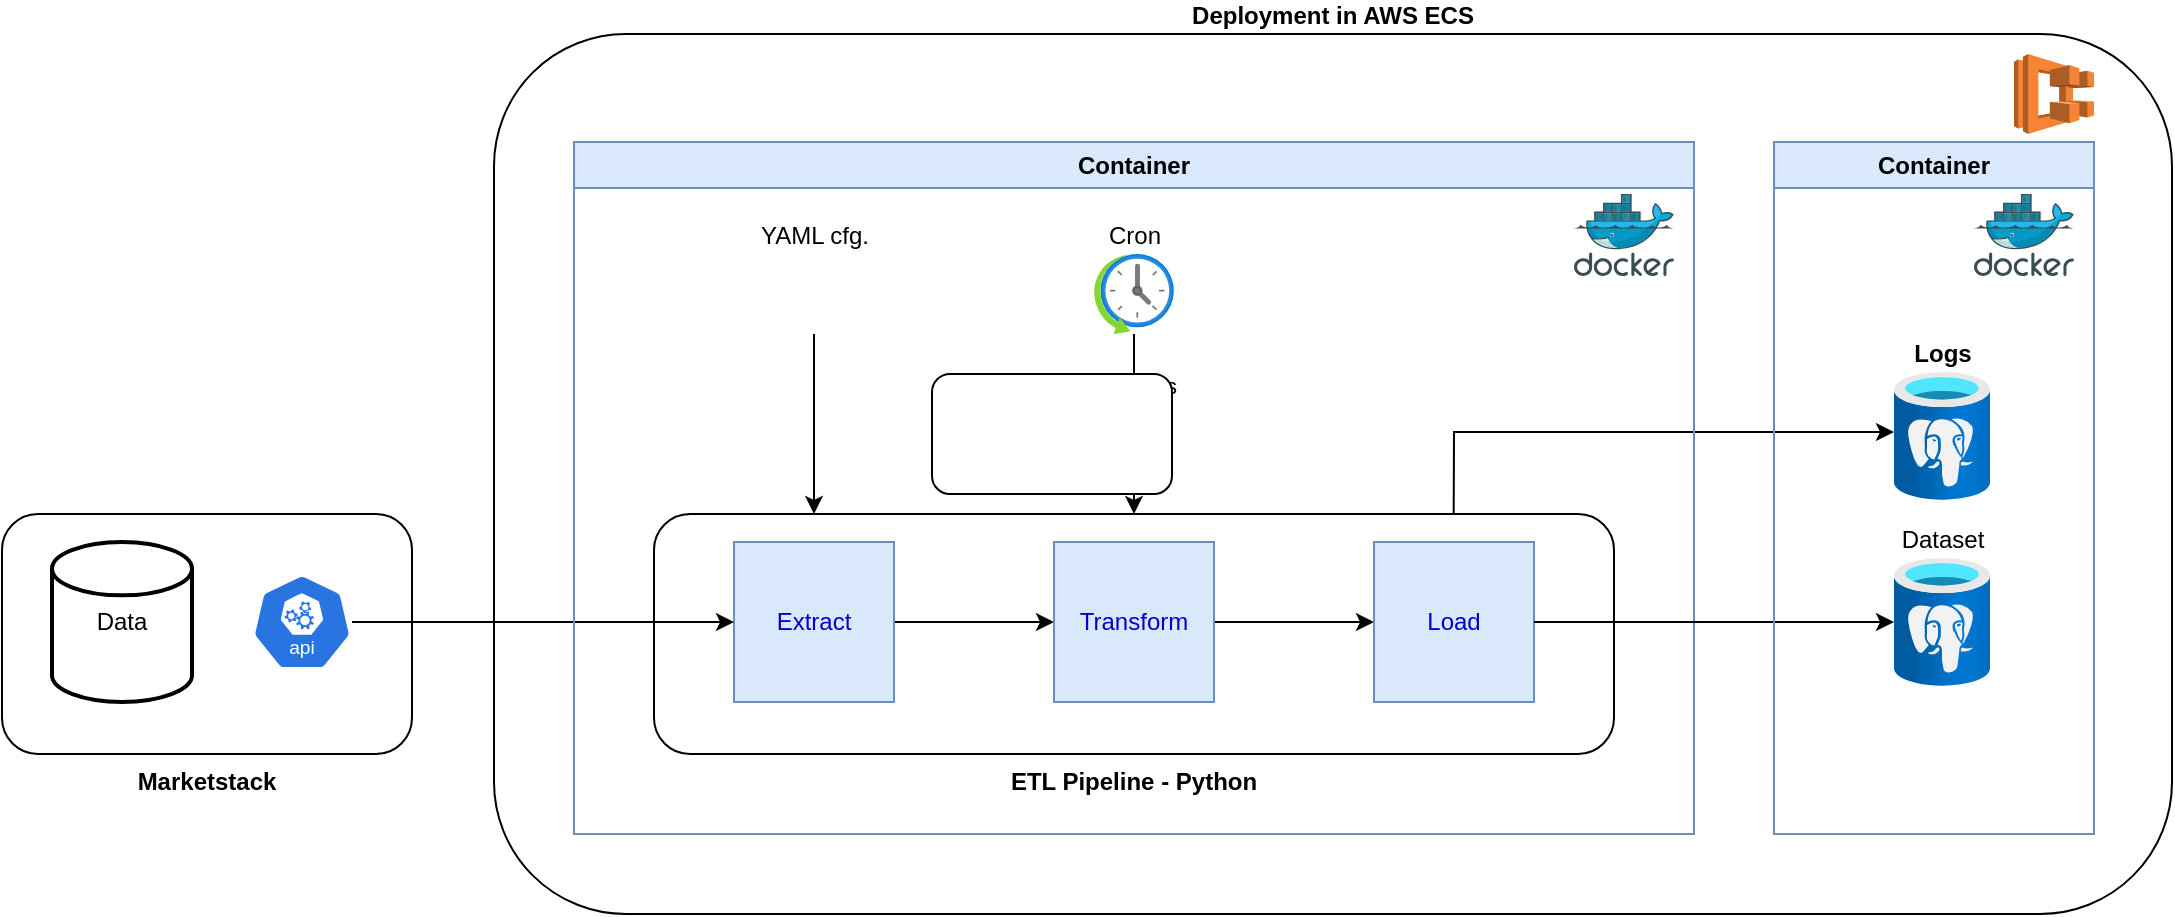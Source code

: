 <mxfile version="24.7.8">
  <diagram name="Page-1" id="Xf6VGhU0pZc0enxL77tq">
    <mxGraphModel dx="2074" dy="1125" grid="1" gridSize="10" guides="1" tooltips="1" connect="1" arrows="1" fold="1" page="1" pageScale="1" pageWidth="1169" pageHeight="827" math="0" shadow="0">
      <root>
        <mxCell id="0" />
        <mxCell id="1" parent="0" />
        <mxCell id="4_OFItTyOyLlhAxlVNDo-6" value="&lt;div&gt;&lt;b style=&quot;background-color: initial;&quot;&gt;Marketstack&lt;/b&gt;&lt;br&gt;&lt;/div&gt;" style="rounded=1;whiteSpace=wrap;html=1;align=center;verticalAlign=top;horizontal=1;labelPosition=center;verticalLabelPosition=bottom;" parent="1" vertex="1">
          <mxGeometry x="35" y="360" width="205" height="120" as="geometry" />
        </mxCell>
        <mxCell id="4_OFItTyOyLlhAxlVNDo-43" value="&lt;b&gt;Deployment in AWS ECS&lt;/b&gt;" style="rounded=1;whiteSpace=wrap;html=1;labelPosition=center;verticalLabelPosition=top;align=center;verticalAlign=bottom;" parent="1" vertex="1">
          <mxGeometry x="281" y="120" width="839" height="440" as="geometry" />
        </mxCell>
        <mxCell id="4_OFItTyOyLlhAxlVNDo-3" value="Data" style="strokeWidth=2;html=1;shape=mxgraph.flowchart.database;whiteSpace=wrap;" parent="1" vertex="1">
          <mxGeometry x="60" y="374" width="70" height="80" as="geometry" />
        </mxCell>
        <mxCell id="4_OFItTyOyLlhAxlVNDo-5" value="" style="aspect=fixed;sketch=0;html=1;dashed=0;whitespace=wrap;verticalLabelPosition=bottom;verticalAlign=top;fillColor=#2875E2;strokeColor=#ffffff;points=[[0.005,0.63,0],[0.1,0.2,0],[0.9,0.2,0],[0.5,0,0],[0.995,0.63,0],[0.72,0.99,0],[0.5,1,0],[0.28,0.99,0]];shape=mxgraph.kubernetes.icon2;kubernetesLabel=1;prIcon=api" parent="1" vertex="1">
          <mxGeometry x="160" y="390" width="50" height="48" as="geometry" />
        </mxCell>
        <mxCell id="4_OFItTyOyLlhAxlVNDo-12" value="&lt;div&gt;&lt;b style=&quot;background-color: initial;&quot;&gt;ETL Pipeline - Python&lt;/b&gt;&lt;br&gt;&lt;/div&gt;" style="rounded=1;whiteSpace=wrap;html=1;align=center;verticalAlign=top;horizontal=1;labelPosition=center;verticalLabelPosition=bottom;" parent="1" vertex="1">
          <mxGeometry x="361" y="360" width="480" height="120" as="geometry" />
        </mxCell>
        <mxCell id="4_OFItTyOyLlhAxlVNDo-15" value="" style="edgeStyle=orthogonalEdgeStyle;rounded=0;orthogonalLoop=1;jettySize=auto;html=1;" parent="1" source="4_OFItTyOyLlhAxlVNDo-8" target="4_OFItTyOyLlhAxlVNDo-9" edge="1">
          <mxGeometry relative="1" as="geometry" />
        </mxCell>
        <mxCell id="4_OFItTyOyLlhAxlVNDo-8" value="&lt;font color=&quot;#0000cc&quot;&gt;Extract&lt;/font&gt;" style="whiteSpace=wrap;html=1;aspect=fixed;fillColor=#dae8fc;strokeColor=#6c8ebf;" parent="1" vertex="1">
          <mxGeometry x="401" y="374" width="80" height="80" as="geometry" />
        </mxCell>
        <mxCell id="4_OFItTyOyLlhAxlVNDo-16" value="" style="edgeStyle=orthogonalEdgeStyle;rounded=0;orthogonalLoop=1;jettySize=auto;html=1;" parent="1" source="4_OFItTyOyLlhAxlVNDo-9" target="4_OFItTyOyLlhAxlVNDo-10" edge="1">
          <mxGeometry relative="1" as="geometry" />
        </mxCell>
        <mxCell id="4_OFItTyOyLlhAxlVNDo-9" value="&lt;font color=&quot;#0000cc&quot;&gt;Transform&lt;/font&gt;" style="whiteSpace=wrap;html=1;aspect=fixed;fillColor=#dae8fc;strokeColor=#6c8ebf;" parent="1" vertex="1">
          <mxGeometry x="561" y="374" width="80" height="80" as="geometry" />
        </mxCell>
        <mxCell id="4_OFItTyOyLlhAxlVNDo-10" value="&lt;font color=&quot;#0000cc&quot;&gt;Load&lt;/font&gt;" style="whiteSpace=wrap;html=1;aspect=fixed;fillColor=#dae8fc;strokeColor=#6c8ebf;" parent="1" vertex="1">
          <mxGeometry x="721" y="374" width="80" height="80" as="geometry" />
        </mxCell>
        <mxCell id="4_OFItTyOyLlhAxlVNDo-13" value="" style="endArrow=classic;html=1;rounded=0;entryX=0;entryY=0.5;entryDx=0;entryDy=0;" parent="1" source="4_OFItTyOyLlhAxlVNDo-5" target="4_OFItTyOyLlhAxlVNDo-8" edge="1">
          <mxGeometry width="50" height="50" relative="1" as="geometry">
            <mxPoint x="310" y="210" as="sourcePoint" />
            <mxPoint x="360" y="160" as="targetPoint" />
          </mxGeometry>
        </mxCell>
        <mxCell id="4_OFItTyOyLlhAxlVNDo-19" value="Dataset" style="image;aspect=fixed;html=1;points=[];align=center;fontSize=12;image=img/lib/azure2/databases/Azure_Database_PostgreSQL_Server.svg;labelPosition=center;verticalLabelPosition=top;verticalAlign=bottom;" parent="1" vertex="1">
          <mxGeometry x="981" y="382" width="48" height="64" as="geometry" />
        </mxCell>
        <mxCell id="4_OFItTyOyLlhAxlVNDo-25" value="" style="endArrow=classic;html=1;rounded=0;exitX=0.833;exitY=0.003;exitDx=0;exitDy=0;exitPerimeter=0;entryX=0;entryY=0.469;entryDx=0;entryDy=0;entryPerimeter=0;" parent="1" source="4_OFItTyOyLlhAxlVNDo-12" target="4_OFItTyOyLlhAxlVNDo-24" edge="1">
          <mxGeometry width="50" height="50" relative="1" as="geometry">
            <mxPoint x="771" y="360" as="sourcePoint" />
            <mxPoint x="921" y="290" as="targetPoint" />
            <Array as="points">
              <mxPoint x="761" y="319" />
            </Array>
          </mxGeometry>
        </mxCell>
        <mxCell id="4_OFItTyOyLlhAxlVNDo-28" value="" style="edgeStyle=orthogonalEdgeStyle;rounded=0;orthogonalLoop=1;jettySize=auto;html=1;entryX=0.5;entryY=0;entryDx=0;entryDy=0;" parent="1" source="4_OFItTyOyLlhAxlVNDo-27" target="4_OFItTyOyLlhAxlVNDo-12" edge="1">
          <mxGeometry relative="1" as="geometry">
            <mxPoint x="601.32" y="357" as="targetPoint" />
            <Array as="points" />
          </mxGeometry>
        </mxCell>
        <mxCell id="4_OFItTyOyLlhAxlVNDo-29" value="Triggers" style="edgeLabel;html=1;align=center;verticalAlign=middle;resizable=0;points=[];" parent="4_OFItTyOyLlhAxlVNDo-28" vertex="1" connectable="0">
          <mxGeometry x="-0.425" y="1" relative="1" as="geometry">
            <mxPoint as="offset" />
          </mxGeometry>
        </mxCell>
        <mxCell id="4_OFItTyOyLlhAxlVNDo-27" value="Cron" style="image;aspect=fixed;html=1;points=[];align=center;fontSize=12;image=img/lib/azure2/general/Scheduler.svg;horizontal=1;verticalAlign=bottom;labelPosition=center;verticalLabelPosition=top;" parent="1" vertex="1">
          <mxGeometry x="581" y="230" width="40" height="40" as="geometry" />
        </mxCell>
        <mxCell id="4_OFItTyOyLlhAxlVNDo-31" value="" style="edgeStyle=orthogonalEdgeStyle;rounded=0;orthogonalLoop=1;jettySize=auto;html=1;" parent="1" source="4_OFItTyOyLlhAxlVNDo-30" edge="1">
          <mxGeometry relative="1" as="geometry">
            <mxPoint x="441" y="360" as="targetPoint" />
          </mxGeometry>
        </mxCell>
        <mxCell id="4_OFItTyOyLlhAxlVNDo-30" value="YAML cfg." style="shape=image;html=1;verticalAlign=bottom;verticalLabelPosition=top;labelBackgroundColor=#ffffff;imageAspect=0;aspect=fixed;image=https://cdn1.iconfinder.com/data/icons/bootstrap-vol-3/16/file-text-128.png;labelPosition=center;align=center;" parent="1" vertex="1">
          <mxGeometry x="421" y="230" width="40" height="40" as="geometry" />
        </mxCell>
        <mxCell id="4_OFItTyOyLlhAxlVNDo-32" value="Container" style="swimlane;whiteSpace=wrap;html=1;fillColor=#dae8fc;strokeColor=#6c8ebf;" parent="1" vertex="1">
          <mxGeometry x="321" y="174" width="560" height="346" as="geometry" />
        </mxCell>
        <mxCell id="4_OFItTyOyLlhAxlVNDo-33" value="" style="image;sketch=0;aspect=fixed;html=1;points=[];align=center;fontSize=12;image=img/lib/mscae/Docker.svg;" parent="4_OFItTyOyLlhAxlVNDo-32" vertex="1">
          <mxGeometry x="500" y="26" width="50" height="41" as="geometry" />
        </mxCell>
        <mxCell id="4_OFItTyOyLlhAxlVNDo-37" style="edgeStyle=orthogonalEdgeStyle;rounded=0;orthogonalLoop=1;jettySize=auto;html=1;entryX=0;entryY=0.5;entryDx=0;entryDy=0;entryPerimeter=0;" parent="1" source="4_OFItTyOyLlhAxlVNDo-10" target="4_OFItTyOyLlhAxlVNDo-19" edge="1">
          <mxGeometry relative="1" as="geometry" />
        </mxCell>
        <mxCell id="4_OFItTyOyLlhAxlVNDo-39" value="Container" style="swimlane;whiteSpace=wrap;html=1;fillColor=#dae8fc;strokeColor=#6c8ebf;" parent="1" vertex="1">
          <mxGeometry x="921" y="174" width="160" height="346" as="geometry" />
        </mxCell>
        <mxCell id="4_OFItTyOyLlhAxlVNDo-24" value="&lt;b&gt;Logs&lt;/b&gt;" style="image;aspect=fixed;html=1;points=[];align=center;fontSize=12;image=img/lib/azure2/databases/Azure_Database_PostgreSQL_Server.svg;labelPosition=center;verticalLabelPosition=top;verticalAlign=bottom;" parent="4_OFItTyOyLlhAxlVNDo-39" vertex="1">
          <mxGeometry x="60" y="115" width="48" height="64" as="geometry" />
        </mxCell>
        <mxCell id="4_OFItTyOyLlhAxlVNDo-40" value="" style="image;sketch=0;aspect=fixed;html=1;points=[];align=center;fontSize=12;image=img/lib/mscae/Docker.svg;" parent="4_OFItTyOyLlhAxlVNDo-39" vertex="1">
          <mxGeometry x="100" y="26" width="50" height="41" as="geometry" />
        </mxCell>
        <mxCell id="4_OFItTyOyLlhAxlVNDo-41" value="" style="outlineConnect=0;dashed=0;verticalLabelPosition=bottom;verticalAlign=top;align=center;html=1;shape=mxgraph.aws3.ecs;fillColor=#F58534;gradientColor=none;" parent="1" vertex="1">
          <mxGeometry x="1041" y="130" width="40" height="40" as="geometry" />
        </mxCell>
        <mxCell id="4_OFItTyOyLlhAxlVNDo-42" value="" style="rounded=1;whiteSpace=wrap;html=1;" parent="1" vertex="1">
          <mxGeometry x="500" y="290" width="120" height="60" as="geometry" />
        </mxCell>
      </root>
    </mxGraphModel>
  </diagram>
</mxfile>
